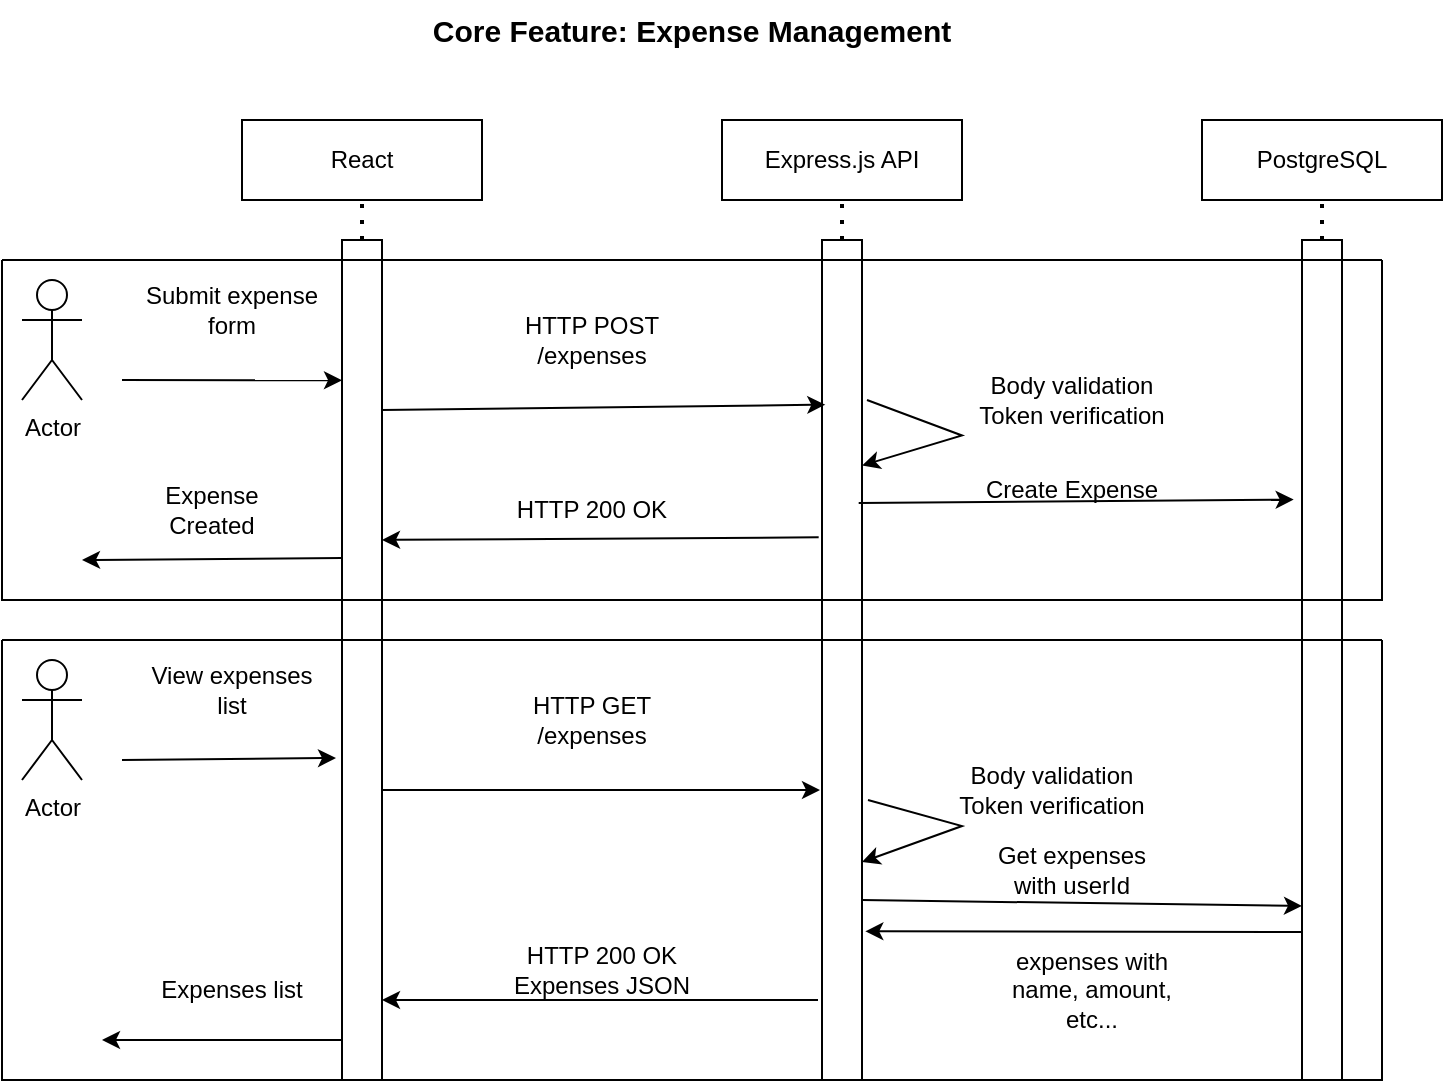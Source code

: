<mxfile version="22.0.4" type="device">
  <diagram name="Page-1" id="OgnFMMcvPiokGAOucQf8">
    <mxGraphModel dx="1595" dy="632" grid="1" gridSize="10" guides="1" tooltips="1" connect="1" arrows="1" fold="1" page="0" pageScale="1" pageWidth="850" pageHeight="1100" math="0" shadow="0">
      <root>
        <mxCell id="0" />
        <mxCell id="1" parent="0" />
        <mxCell id="-f1xo0hFnVpbXjkeU6KR-1" value="Actor" style="shape=umlActor;verticalLabelPosition=bottom;verticalAlign=top;html=1;outlineConnect=0;" vertex="1" parent="1">
          <mxGeometry x="-30" y="200" width="30" height="60" as="geometry" />
        </mxCell>
        <mxCell id="-f1xo0hFnVpbXjkeU6KR-2" value="React" style="rounded=0;whiteSpace=wrap;html=1;" vertex="1" parent="1">
          <mxGeometry x="80" y="120" width="120" height="40" as="geometry" />
        </mxCell>
        <mxCell id="-f1xo0hFnVpbXjkeU6KR-3" value="Express.js API" style="rounded=0;whiteSpace=wrap;html=1;" vertex="1" parent="1">
          <mxGeometry x="320" y="120" width="120" height="40" as="geometry" />
        </mxCell>
        <mxCell id="-f1xo0hFnVpbXjkeU6KR-4" value="PostgreSQL" style="rounded=0;whiteSpace=wrap;html=1;" vertex="1" parent="1">
          <mxGeometry x="560" y="120" width="120" height="40" as="geometry" />
        </mxCell>
        <mxCell id="-f1xo0hFnVpbXjkeU6KR-8" value="&lt;span style=&quot;font-size: 15px;&quot;&gt;&lt;b&gt;Core Feature: Expense Management&lt;/b&gt;&lt;/span&gt;" style="text;html=1;strokeColor=none;fillColor=none;align=center;verticalAlign=middle;whiteSpace=wrap;rounded=0;" vertex="1" parent="1">
          <mxGeometry x="65" y="60" width="480" height="30" as="geometry" />
        </mxCell>
        <mxCell id="-f1xo0hFnVpbXjkeU6KR-9" value="Submit expense form" style="text;html=1;strokeColor=none;fillColor=none;align=center;verticalAlign=middle;whiteSpace=wrap;rounded=0;" vertex="1" parent="1">
          <mxGeometry x="30" y="200" width="90" height="30" as="geometry" />
        </mxCell>
        <mxCell id="-f1xo0hFnVpbXjkeU6KR-10" value="HTTP POST /expenses" style="text;html=1;strokeColor=none;fillColor=none;align=center;verticalAlign=middle;whiteSpace=wrap;rounded=0;" vertex="1" parent="1">
          <mxGeometry x="210" y="215" width="90" height="30" as="geometry" />
        </mxCell>
        <mxCell id="-f1xo0hFnVpbXjkeU6KR-13" value="" style="endArrow=classic;html=1;rounded=0;entryX=0;entryY=0.167;entryDx=0;entryDy=0;entryPerimeter=0;" edge="1" parent="1" target="-f1xo0hFnVpbXjkeU6KR-14">
          <mxGeometry width="50" height="50" relative="1" as="geometry">
            <mxPoint x="20" y="250" as="sourcePoint" />
            <mxPoint x="140" y="250" as="targetPoint" />
          </mxGeometry>
        </mxCell>
        <mxCell id="-f1xo0hFnVpbXjkeU6KR-14" value="" style="rounded=0;whiteSpace=wrap;html=1;" vertex="1" parent="1">
          <mxGeometry x="130" y="180" width="20" height="420" as="geometry" />
        </mxCell>
        <mxCell id="-f1xo0hFnVpbXjkeU6KR-15" value="" style="rounded=0;whiteSpace=wrap;html=1;" vertex="1" parent="1">
          <mxGeometry x="370" y="180" width="20" height="420" as="geometry" />
        </mxCell>
        <mxCell id="-f1xo0hFnVpbXjkeU6KR-16" value="" style="rounded=0;whiteSpace=wrap;html=1;" vertex="1" parent="1">
          <mxGeometry x="610" y="180" width="20" height="420" as="geometry" />
        </mxCell>
        <mxCell id="-f1xo0hFnVpbXjkeU6KR-17" value="" style="endArrow=classic;html=1;rounded=0;entryX=0.083;entryY=0.196;entryDx=0;entryDy=0;entryPerimeter=0;" edge="1" parent="1" target="-f1xo0hFnVpbXjkeU6KR-15">
          <mxGeometry width="50" height="50" relative="1" as="geometry">
            <mxPoint x="150" y="265" as="sourcePoint" />
            <mxPoint x="137" y="259" as="targetPoint" />
          </mxGeometry>
        </mxCell>
        <mxCell id="-f1xo0hFnVpbXjkeU6KR-20" value="" style="endArrow=classic;html=1;rounded=0;entryX=-0.208;entryY=0.309;entryDx=0;entryDy=0;exitX=0.917;exitY=0.313;exitDx=0;exitDy=0;exitPerimeter=0;entryPerimeter=0;" edge="1" parent="1" source="-f1xo0hFnVpbXjkeU6KR-15" target="-f1xo0hFnVpbXjkeU6KR-16">
          <mxGeometry width="50" height="50" relative="1" as="geometry">
            <mxPoint x="160" y="275" as="sourcePoint" />
            <mxPoint x="379" y="275" as="targetPoint" />
          </mxGeometry>
        </mxCell>
        <mxCell id="-f1xo0hFnVpbXjkeU6KR-21" value="" style="swimlane;startSize=0;" vertex="1" parent="1">
          <mxGeometry x="-40" y="190" width="690" height="170" as="geometry" />
        </mxCell>
        <mxCell id="-f1xo0hFnVpbXjkeU6KR-11" value="Body validation&lt;br&gt;Token verification" style="text;html=1;strokeColor=none;fillColor=none;align=center;verticalAlign=middle;whiteSpace=wrap;rounded=0;" vertex="1" parent="-f1xo0hFnVpbXjkeU6KR-21">
          <mxGeometry x="480" y="55" width="110" height="30" as="geometry" />
        </mxCell>
        <mxCell id="-f1xo0hFnVpbXjkeU6KR-19" value="" style="endArrow=classic;html=1;rounded=0;entryX=1;entryY=0.25;entryDx=0;entryDy=0;exitX=1.125;exitY=0.172;exitDx=0;exitDy=0;exitPerimeter=0;" edge="1" parent="-f1xo0hFnVpbXjkeU6KR-21">
          <mxGeometry width="50" height="50" relative="1" as="geometry">
            <mxPoint x="432.5" y="70" as="sourcePoint" />
            <mxPoint x="430" y="102.76" as="targetPoint" />
            <Array as="points">
              <mxPoint x="480" y="87.76" />
            </Array>
          </mxGeometry>
        </mxCell>
        <mxCell id="-f1xo0hFnVpbXjkeU6KR-12" value="Create Expense" style="text;html=1;strokeColor=none;fillColor=none;align=center;verticalAlign=middle;whiteSpace=wrap;rounded=0;" vertex="1" parent="-f1xo0hFnVpbXjkeU6KR-21">
          <mxGeometry x="490" y="100" width="90" height="30" as="geometry" />
        </mxCell>
        <mxCell id="-f1xo0hFnVpbXjkeU6KR-51" value="HTTP 200 OK" style="text;html=1;strokeColor=none;fillColor=none;align=center;verticalAlign=middle;whiteSpace=wrap;rounded=0;" vertex="1" parent="-f1xo0hFnVpbXjkeU6KR-21">
          <mxGeometry x="250" y="110" width="90" height="30" as="geometry" />
        </mxCell>
        <mxCell id="-f1xo0hFnVpbXjkeU6KR-53" value="Expense Created" style="text;html=1;strokeColor=none;fillColor=none;align=center;verticalAlign=middle;whiteSpace=wrap;rounded=0;" vertex="1" parent="-f1xo0hFnVpbXjkeU6KR-21">
          <mxGeometry x="60" y="110" width="90" height="30" as="geometry" />
        </mxCell>
        <mxCell id="-f1xo0hFnVpbXjkeU6KR-25" value="Actor" style="shape=umlActor;verticalLabelPosition=bottom;verticalAlign=top;html=1;outlineConnect=0;" vertex="1" parent="1">
          <mxGeometry x="-30" y="390" width="30" height="60" as="geometry" />
        </mxCell>
        <mxCell id="-f1xo0hFnVpbXjkeU6KR-26" value="View expenses list" style="text;html=1;strokeColor=none;fillColor=none;align=center;verticalAlign=middle;whiteSpace=wrap;rounded=0;" vertex="1" parent="1">
          <mxGeometry x="30" y="390" width="90" height="30" as="geometry" />
        </mxCell>
        <mxCell id="-f1xo0hFnVpbXjkeU6KR-27" value="HTTP GET /expenses" style="text;html=1;strokeColor=none;fillColor=none;align=center;verticalAlign=middle;whiteSpace=wrap;rounded=0;" vertex="1" parent="1">
          <mxGeometry x="210" y="405" width="90" height="30" as="geometry" />
        </mxCell>
        <mxCell id="-f1xo0hFnVpbXjkeU6KR-30" value="" style="endArrow=classic;html=1;rounded=0;entryX=-0.167;entryY=0.1;entryDx=0;entryDy=0;entryPerimeter=0;" edge="1" parent="1">
          <mxGeometry width="50" height="50" relative="1" as="geometry">
            <mxPoint x="20" y="440" as="sourcePoint" />
            <mxPoint x="127" y="439" as="targetPoint" />
          </mxGeometry>
        </mxCell>
        <mxCell id="-f1xo0hFnVpbXjkeU6KR-31" value="" style="endArrow=classic;html=1;rounded=0;entryX=-0.042;entryY=0.14;entryDx=0;entryDy=0;entryPerimeter=0;" edge="1" parent="1">
          <mxGeometry width="50" height="50" relative="1" as="geometry">
            <mxPoint x="150" y="455" as="sourcePoint" />
            <mxPoint x="369" y="455" as="targetPoint" />
          </mxGeometry>
        </mxCell>
        <mxCell id="-f1xo0hFnVpbXjkeU6KR-34" value="" style="swimlane;startSize=0;" vertex="1" parent="1">
          <mxGeometry x="-40" y="380" width="690" height="220" as="geometry" />
        </mxCell>
        <mxCell id="-f1xo0hFnVpbXjkeU6KR-33" value="" style="endArrow=classic;html=1;rounded=0;entryX=-0.083;entryY=0.307;entryDx=0;entryDy=0;entryPerimeter=0;exitX=0.917;exitY=0.313;exitDx=0;exitDy=0;exitPerimeter=0;" edge="1" parent="-f1xo0hFnVpbXjkeU6KR-34">
          <mxGeometry width="50" height="50" relative="1" as="geometry">
            <mxPoint x="430" y="130" as="sourcePoint" />
            <mxPoint x="650" y="133" as="targetPoint" />
          </mxGeometry>
        </mxCell>
        <mxCell id="-f1xo0hFnVpbXjkeU6KR-32" value="" style="endArrow=classic;html=1;rounded=0;entryX=1;entryY=0.25;entryDx=0;entryDy=0;exitX=1.125;exitY=0.172;exitDx=0;exitDy=0;exitPerimeter=0;" edge="1" parent="-f1xo0hFnVpbXjkeU6KR-34">
          <mxGeometry width="50" height="50" relative="1" as="geometry">
            <mxPoint x="433" y="80" as="sourcePoint" />
            <mxPoint x="430" y="111" as="targetPoint" />
            <Array as="points">
              <mxPoint x="480" y="93" />
            </Array>
          </mxGeometry>
        </mxCell>
        <mxCell id="-f1xo0hFnVpbXjkeU6KR-29" value="Get expenses with userId" style="text;html=1;strokeColor=none;fillColor=none;align=center;verticalAlign=middle;whiteSpace=wrap;rounded=0;" vertex="1" parent="-f1xo0hFnVpbXjkeU6KR-34">
          <mxGeometry x="490" y="100" width="90" height="30" as="geometry" />
        </mxCell>
        <mxCell id="-f1xo0hFnVpbXjkeU6KR-41" value="expenses with name, amount, etc..." style="text;html=1;strokeColor=none;fillColor=none;align=center;verticalAlign=middle;whiteSpace=wrap;rounded=0;" vertex="1" parent="-f1xo0hFnVpbXjkeU6KR-34">
          <mxGeometry x="500" y="160" width="90" height="30" as="geometry" />
        </mxCell>
        <mxCell id="-f1xo0hFnVpbXjkeU6KR-46" value="" style="endArrow=classic;html=1;rounded=0;entryX=1.083;entryY=0.823;entryDx=0;entryDy=0;entryPerimeter=0;exitX=0;exitY=0.797;exitDx=0;exitDy=0;exitPerimeter=0;" edge="1" parent="-f1xo0hFnVpbXjkeU6KR-34">
          <mxGeometry width="50" height="50" relative="1" as="geometry">
            <mxPoint x="408" y="180" as="sourcePoint" />
            <mxPoint x="190" y="180" as="targetPoint" />
          </mxGeometry>
        </mxCell>
        <mxCell id="-f1xo0hFnVpbXjkeU6KR-47" value="HTTP 200 OK&lt;br&gt;Expenses JSON" style="text;html=1;strokeColor=none;fillColor=none;align=center;verticalAlign=middle;whiteSpace=wrap;rounded=0;" vertex="1" parent="-f1xo0hFnVpbXjkeU6KR-34">
          <mxGeometry x="230" y="150" width="140" height="30" as="geometry" />
        </mxCell>
        <mxCell id="-f1xo0hFnVpbXjkeU6KR-55" value="Expenses list" style="text;html=1;strokeColor=none;fillColor=none;align=center;verticalAlign=middle;whiteSpace=wrap;rounded=0;" vertex="1" parent="-f1xo0hFnVpbXjkeU6KR-34">
          <mxGeometry x="70" y="160" width="90" height="30" as="geometry" />
        </mxCell>
        <mxCell id="-f1xo0hFnVpbXjkeU6KR-63" value="Body validation&lt;br&gt;Token verification" style="text;html=1;strokeColor=none;fillColor=none;align=center;verticalAlign=middle;whiteSpace=wrap;rounded=0;" vertex="1" parent="-f1xo0hFnVpbXjkeU6KR-34">
          <mxGeometry x="470" y="60" width="110" height="30" as="geometry" />
        </mxCell>
        <mxCell id="-f1xo0hFnVpbXjkeU6KR-40" value="" style="endArrow=classic;html=1;rounded=0;entryX=1.083;entryY=0.823;entryDx=0;entryDy=0;entryPerimeter=0;" edge="1" parent="1" target="-f1xo0hFnVpbXjkeU6KR-15">
          <mxGeometry width="50" height="50" relative="1" as="geometry">
            <mxPoint x="610" y="526" as="sourcePoint" />
            <mxPoint x="650" y="533" as="targetPoint" />
          </mxGeometry>
        </mxCell>
        <mxCell id="-f1xo0hFnVpbXjkeU6KR-50" value="" style="endArrow=classic;html=1;rounded=0;entryX=1;entryY=0.357;entryDx=0;entryDy=0;exitX=-0.083;exitY=0.354;exitDx=0;exitDy=0;exitPerimeter=0;entryPerimeter=0;" edge="1" parent="1" source="-f1xo0hFnVpbXjkeU6KR-15" target="-f1xo0hFnVpbXjkeU6KR-14">
          <mxGeometry width="50" height="50" relative="1" as="geometry">
            <mxPoint x="398" y="321" as="sourcePoint" />
            <mxPoint x="620" y="323" as="targetPoint" />
          </mxGeometry>
        </mxCell>
        <mxCell id="-f1xo0hFnVpbXjkeU6KR-52" value="" style="endArrow=classic;html=1;rounded=0;exitX=-0.083;exitY=0.354;exitDx=0;exitDy=0;exitPerimeter=0;" edge="1" parent="1">
          <mxGeometry width="50" height="50" relative="1" as="geometry">
            <mxPoint x="130" y="339" as="sourcePoint" />
            <mxPoint y="340" as="targetPoint" />
          </mxGeometry>
        </mxCell>
        <mxCell id="-f1xo0hFnVpbXjkeU6KR-54" value="" style="endArrow=classic;html=1;rounded=0;exitX=0;exitY=0.797;exitDx=0;exitDy=0;exitPerimeter=0;" edge="1" parent="1">
          <mxGeometry width="50" height="50" relative="1" as="geometry">
            <mxPoint x="130" y="580" as="sourcePoint" />
            <mxPoint x="10" y="580" as="targetPoint" />
          </mxGeometry>
        </mxCell>
        <mxCell id="-f1xo0hFnVpbXjkeU6KR-59" value="" style="endArrow=none;dashed=1;html=1;dashPattern=1 3;strokeWidth=2;rounded=0;entryX=0.5;entryY=1;entryDx=0;entryDy=0;exitX=0.5;exitY=0;exitDx=0;exitDy=0;" edge="1" parent="1" source="-f1xo0hFnVpbXjkeU6KR-14" target="-f1xo0hFnVpbXjkeU6KR-2">
          <mxGeometry width="50" height="50" relative="1" as="geometry">
            <mxPoint x="360" y="450" as="sourcePoint" />
            <mxPoint x="410" y="400" as="targetPoint" />
          </mxGeometry>
        </mxCell>
        <mxCell id="-f1xo0hFnVpbXjkeU6KR-61" value="" style="endArrow=none;dashed=1;html=1;dashPattern=1 3;strokeWidth=2;rounded=0;entryX=0.5;entryY=1;entryDx=0;entryDy=0;" edge="1" parent="1" target="-f1xo0hFnVpbXjkeU6KR-3">
          <mxGeometry width="50" height="50" relative="1" as="geometry">
            <mxPoint x="380" y="180" as="sourcePoint" />
            <mxPoint x="410" y="400" as="targetPoint" />
          </mxGeometry>
        </mxCell>
        <mxCell id="-f1xo0hFnVpbXjkeU6KR-62" value="" style="endArrow=none;dashed=1;html=1;dashPattern=1 3;strokeWidth=2;rounded=0;entryX=0.5;entryY=1;entryDx=0;entryDy=0;exitX=0.5;exitY=0;exitDx=0;exitDy=0;" edge="1" parent="1" source="-f1xo0hFnVpbXjkeU6KR-16" target="-f1xo0hFnVpbXjkeU6KR-4">
          <mxGeometry width="50" height="50" relative="1" as="geometry">
            <mxPoint x="160" y="200" as="sourcePoint" />
            <mxPoint x="160" y="180" as="targetPoint" />
          </mxGeometry>
        </mxCell>
      </root>
    </mxGraphModel>
  </diagram>
</mxfile>
